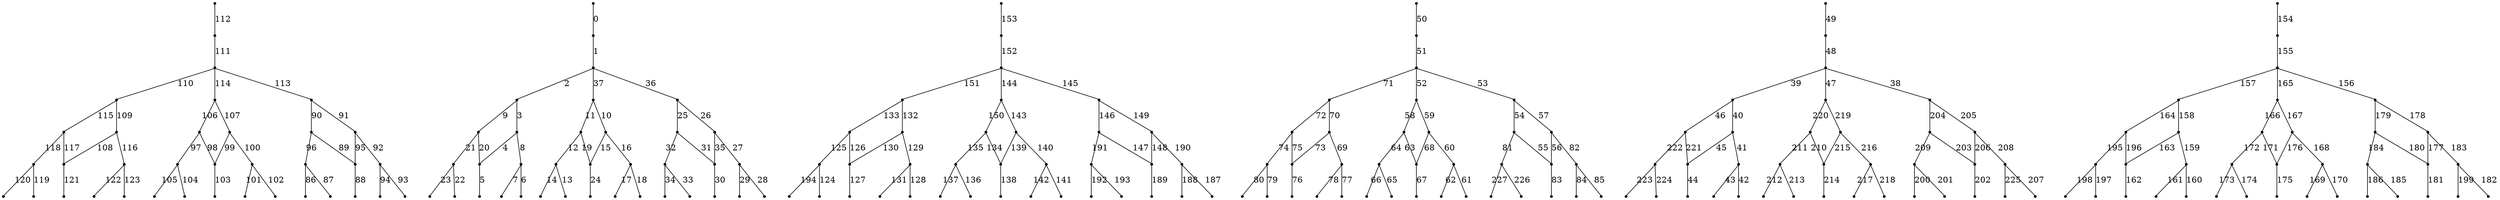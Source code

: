 digraph {
  graph [splines=false];
   0 [shape=point,label=""] ;
   1 [shape=point,label=""] ;
   2 [shape=point,label=""] ;
   3 [shape=point,label=""] ;
   4 [shape=point,label=""] ;
   5 [shape=point,label=""] ;
   6 [shape=point,label=""] ;
   7 [shape=point,label=""] ;
   8 [shape=point,label=""] ;
   9 [shape=point,label=""] ;
   10 [shape=point,label=""] ;
   11 [shape=point,label=""] ;
   12 [shape=point,label=""] ;
   13 [shape=point,label=""] ;
   14 [shape=point,label=""] ;
   15 [shape=point,label=""] ;
   16 [shape=point,label=""] ;
   17 [shape=point,label=""] ;
   18 [shape=point,label=""] ;
   19 [shape=point,label=""] ;
   20 [shape=point,label=""] ;
   21 [shape=point,label=""] ;
   22 [shape=point,label=""] ;
   23 [shape=point,label=""] ;
   24 [shape=point,label=""] ;
   25 [shape=point,label=""] ;
   26 [shape=point,label=""] ;
   27 [shape=point,label=""] ;
   28 [shape=point,label=""] ;
   29 [shape=point,label=""] ;
   30 [shape=point,label=""] ;
   31 [shape=point,label=""] ;
   32 [shape=point,label=""] ;
   33 [shape=point,label=""] ;
   34 [shape=point,label=""] ;
   35 [shape=point,label=""] ;
   36 [shape=point,label=""] ;
   37 [shape=point,label=""] ;
   38 [shape=point,label=""] ;
   39 [shape=point,label=""] ;
   40 [shape=point,label=""] ;
   41 [shape=point,label=""] ;
   42 [shape=point,label=""] ;
   43 [shape=point,label=""] ;
   44 [shape=point,label=""] ;
   45 [shape=point,label=""] ;
   46 [shape=point,label=""] ;
   47 [shape=point,label=""] ;
   48 [shape=point,label=""] ;
   49 [shape=point,label=""] ;
   50 [shape=point,label=""] ;
   51 [shape=point,label=""] ;
   52 [shape=point,label=""] ;
   53 [shape=point,label=""] ;
   54 [shape=point,label=""] ;
   55 [shape=point,label=""] ;
   56 [shape=point,label=""] ;
   57 [shape=point,label=""] ;
   58 [shape=point,label=""] ;
   59 [shape=point,label=""] ;
   60 [shape=point,label=""] ;
   61 [shape=point,label=""] ;
   62 [shape=point,label=""] ;
   63 [shape=point,label=""] ;
   64 [shape=point,label=""] ;
   65 [shape=point,label=""] ;
   66 [shape=point,label=""] ;
   67 [shape=point,label=""] ;
   68 [shape=point,label=""] ;
   69 [shape=point,label=""] ;
   70 [shape=point,label=""] ;
   71 [shape=point,label=""] ;
   72 [shape=point,label=""] ;
   73 [shape=point,label=""] ;
   74 [shape=point,label=""] ;
   75 [shape=point,label=""] ;
   76 [shape=point,label=""] ;
   77 [shape=point,label=""] ;
   78 [shape=point,label=""] ;
   79 [shape=point,label=""] ;
   80 [shape=point,label=""] ;
   81 [shape=point,label=""] ;
   82 [shape=point,label=""] ;
   83 [shape=point,label=""] ;
   84 [shape=point,label=""] ;
   85 [shape=point,label=""] ;
   86 [shape=point,label=""] ;
   87 [shape=point,label=""] ;
   88 [shape=point,label=""] ;
   89 [shape=point,label=""] ;
   90 [shape=point,label=""] ;
   91 [shape=point,label=""] ;
   92 [shape=point,label=""] ;
   93 [shape=point,label=""] ;
   94 [shape=point,label=""] ;
   95 [shape=point,label=""] ;
   96 [shape=point,label=""] ;
   97 [shape=point,label=""] ;
   98 [shape=point,label=""] ;
   99 [shape=point,label=""] ;
   100 [shape=point,label=""] ;
   101 [shape=point,label=""] ;
   102 [shape=point,label=""] ;
   103 [shape=point,label=""] ;
   104 [shape=point,label=""] ;
   105 [shape=point,label=""] ;
   106 [shape=point,label=""] ;
   107 [shape=point,label=""] ;
   108 [shape=point,label=""] ;
   109 [shape=point,label=""] ;
   110 [shape=point,label=""] ;
   111 [shape=point,label=""] ;
   112 [shape=point,label=""] ;
   113 [shape=point,label=""] ;
   114 [shape=point,label=""] ;
   115 [shape=point,label=""] ;
   116 [shape=point,label=""] ;
   117 [shape=point,label=""] ;
   118 [shape=point,label=""] ;
   119 [shape=point,label=""] ;
   120 [shape=point,label=""] ;
   121 [shape=point,label=""] ;
   122 [shape=point,label=""] ;
   123 [shape=point,label=""] ;
   124 [shape=point,label=""] ;
   125 [shape=point,label=""] ;
   126 [shape=point,label=""] ;
   127 [shape=point,label=""] ;
   128 [shape=point,label=""] ;
   129 [shape=point,label=""] ;
   130 [shape=point,label=""] ;
   131 [shape=point,label=""] ;
   132 [shape=point,label=""] ;
   133 [shape=point,label=""] ;
   134 [shape=point,label=""] ;
   135 [shape=point,label=""] ;
   136 [shape=point,label=""] ;
   137 [shape=point,label=""] ;
   138 [shape=point,label=""] ;
   139 [shape=point,label=""] ;
   140 [shape=point,label=""] ;
   141 [shape=point,label=""] ;
   142 [shape=point,label=""] ;
   143 [shape=point,label=""] ;
   144 [shape=point,label=""] ;
   145 [shape=point,label=""] ;
   146 [shape=point,label=""] ;
   147 [shape=point,label=""] ;
   148 [shape=point,label=""] ;
   149 [shape=point,label=""] ;
   150 [shape=point,label=""] ;
   151 [shape=point,label=""] ;
   152 [shape=point,label=""] ;
   153 [shape=point,label=""] ;
   154 [shape=point,label=""] ;
   155 [shape=point,label=""] ;
   156 [shape=point,label=""] ;
   157 [shape=point,label=""] ;
   158 [shape=point,label=""] ;
   159 [shape=point,label=""] ;
   160 [shape=point,label=""] ;
   161 [shape=point,label=""] ;
   162 [shape=point,label=""] ;
   163 [shape=point,label=""] ;
   164 [shape=point,label=""] ;
   165 [shape=point,label=""] ;
   166 [shape=point,label=""] ;
   167 [shape=point,label=""] ;
   168 [shape=point,label=""] ;
   169 [shape=point,label=""] ;
   170 [shape=point,label=""] ;
   171 [shape=point,label=""] ;
   172 [shape=point,label=""] ;
   173 [shape=point,label=""] ;
   174 [shape=point,label=""] ;
   175 [shape=point,label=""] ;
   176 [shape=point,label=""] ;
   177 [shape=point,label=""] ;
   178 [shape=point,label=""] ;
   179 [shape=point,label=""] ;
   180 [shape=point,label=""] ;
   181 [shape=point,label=""] ;
   182 [shape=point,label=""] ;
   183 [shape=point,label=""] ;
   184 [shape=point,label=""] ;
   185 [shape=point,label=""] ;
   186 [shape=point,label=""] ;
   187 [shape=point,label=""] ;
   188 [shape=point,label=""] ;
   189 [shape=point,label=""] ;
   190 [shape=point,label=""] ;
   191 [shape=point,label=""] ;
   192 [shape=point,label=""] ;
   193 [shape=point,label=""] ;
   194 [shape=point,label=""] ;
   195 [shape=point,label=""] ;
   196 [shape=point,label=""] ;
   197 [shape=point,label=""] ;
   198 [shape=point,label=""] ;
   199 [shape=point,label=""] ;
   200 [shape=point,label=""] ;
   201 [shape=point,label=""] ;
   202 [shape=point,label=""] ;
   203 [shape=point,label=""] ;
   204 [shape=point,label=""] ;
   205 [shape=point,label=""] ;
   206 [shape=point,label=""] ;
   207 [shape=point,label=""] ;
   208 [shape=point,label=""] ;
   209 [shape=point,label=""] ;
   210 [shape=point,label=""] ;
   211 [shape=point,label=""] ;
   212 [shape=point,label=""] ;
   213 [shape=point,label=""] ;
   214 [shape=point,label=""] ;
   215 [shape=point,label=""] ;
   2  ->  3 [arrowhead=none,label="0"] ;
   3  ->  13 [arrowhead=none,label="1"] ;
   13  ->  21 [arrowhead=none,label="2"] ;
   21  ->  64 [arrowhead=none,label="3"] ;
   64  ->  41 [arrowhead=none,label="4"] ;
   41  ->  67 [arrowhead=none,label="5"] ;
   61  ->  63 [arrowhead=none,label="6"] ;
   61  ->  62 [arrowhead=none,label="7"] ;
   64  ->  61 [arrowhead=none,label="8"] ;
   21  ->  39 [arrowhead=none,label="9"] ;
   22  ->  99 [arrowhead=none,label="10"] ;
   22  ->  97 [arrowhead=none,label="11"] ;
   97  ->  121 [arrowhead=none,label="12"] ;
   121  ->  169 [arrowhead=none,label="13"] ;
   121  ->  157 [arrowhead=none,label="14"] ;
   99  ->  123 [arrowhead=none,label="15"] ;
   99  ->  125 [arrowhead=none,label="16"] ;
   125  ->  159 [arrowhead=none,label="17"] ;
   125  ->  171 [arrowhead=none,label="18"] ;
   97  ->  123 [arrowhead=none,label="19"] ;
   39  ->  41 [arrowhead=none,label="20"] ;
   39  ->  40 [arrowhead=none,label="21"] ;
   40  ->  66 [arrowhead=none,label="22"] ;
   40  ->  65 [arrowhead=none,label="23"] ;
   123  ->  181 [arrowhead=none,label="24"] ;
   23  ->  109 [arrowhead=none,label="25"] ;
   23  ->  111 [arrowhead=none,label="26"] ;
   111  ->  141 [arrowhead=none,label="27"] ;
   141  ->  201 [arrowhead=none,label="28"] ;
   141  ->  189 [arrowhead=none,label="29"] ;
   143  ->  211 [arrowhead=none,label="30"] ;
   109  ->  143 [arrowhead=none,label="31"] ;
   109  ->  139 [arrowhead=none,label="32"] ;
   139  ->  199 [arrowhead=none,label="33"] ;
   139  ->  187 [arrowhead=none,label="34"] ;
   111  ->  143 [arrowhead=none,label="35"] ;
   13  ->  23 [arrowhead=none,label="36"] ;
   13  ->  22 [arrowhead=none,label="37"] ;
   16  ->  32 [arrowhead=none,label="38"] ;
   16  ->  30 [arrowhead=none,label="39"] ;
   30  ->  85 [arrowhead=none,label="40"] ;
   85  ->  82 [arrowhead=none,label="41"] ;
   82  ->  84 [arrowhead=none,label="42"] ;
   82  ->  83 [arrowhead=none,label="43"] ;
   50  ->  88 [arrowhead=none,label="44"] ;
   85  ->  50 [arrowhead=none,label="45"] ;
   30  ->  48 [arrowhead=none,label="46"] ;
   16  ->  31 [arrowhead=none,label="47"] ;
   9  ->  16 [arrowhead=none,label="48"] ;
   8  ->  9 [arrowhead=none,label="49"] ;
   6  ->  7 [arrowhead=none,label="50"] ;
   7  ->  15 [arrowhead=none,label="51"] ;
   15  ->  28 [arrowhead=none,label="52"] ;
   15  ->  29 [arrowhead=none,label="53"] ;
   29  ->  113 [arrowhead=none,label="54"] ;
   113  ->  153 [arrowhead=none,label="55"] ;
   117  ->  153 [arrowhead=none,label="56"] ;
   29  ->  117 [arrowhead=none,label="57"] ;
   28  ->  101 [arrowhead=none,label="58"] ;
   28  ->  105 [arrowhead=none,label="59"] ;
   105  ->  135 [arrowhead=none,label="60"] ;
   135  ->  165 [arrowhead=none,label="61"] ;
   135  ->  177 [arrowhead=none,label="62"] ;
   101  ->  131 [arrowhead=none,label="63"] ;
   101  ->  127 [arrowhead=none,label="64"] ;
   127  ->  161 [arrowhead=none,label="65"] ;
   127  ->  173 [arrowhead=none,label="66"] ;
   131  ->  183 [arrowhead=none,label="67"] ;
   105  ->  131 [arrowhead=none,label="68"] ;
   76  ->  79 [arrowhead=none,label="69"] ;
   27  ->  76 [arrowhead=none,label="70"] ;
   15  ->  27 [arrowhead=none,label="71"] ;
   27  ->  45 [arrowhead=none,label="72"] ;
   76  ->  46 [arrowhead=none,label="73"] ;
   45  ->  47 [arrowhead=none,label="74"] ;
   45  ->  46 [arrowhead=none,label="75"] ;
   46  ->  75 [arrowhead=none,label="76"] ;
   79  ->  80 [arrowhead=none,label="77"] ;
   79  ->  81 [arrowhead=none,label="78"] ;
   47  ->  78 [arrowhead=none,label="79"] ;
   47  ->  77 [arrowhead=none,label="80"] ;
   113  ->  145 [arrowhead=none,label="81"] ;
   117  ->  149 [arrowhead=none,label="82"] ;
   153  ->  213 [arrowhead=none,label="83"] ;
   149  ->  207 [arrowhead=none,label="84"] ;
   149  ->  195 [arrowhead=none,label="85"] ;
   138  ->  186 [arrowhead=none,label="86"] ;
   138  ->  198 [arrowhead=none,label="87"] ;
   142  ->  210 [arrowhead=none,label="88"] ;
   108  ->  142 [arrowhead=none,label="89"] ;
   20  ->  108 [arrowhead=none,label="90"] ;
   20  ->  110 [arrowhead=none,label="91"] ;
   110  ->  140 [arrowhead=none,label="92"] ;
   140  ->  200 [arrowhead=none,label="93"] ;
   140  ->  188 [arrowhead=none,label="94"] ;
   110  ->  142 [arrowhead=none,label="95"] ;
   108  ->  138 [arrowhead=none,label="96"] ;
   96  ->  120 [arrowhead=none,label="97"] ;
   96  ->  122 [arrowhead=none,label="98"] ;
   98  ->  122 [arrowhead=none,label="99"] ;
   98  ->  124 [arrowhead=none,label="100"] ;
   124  ->  158 [arrowhead=none,label="101"] ;
   124  ->  170 [arrowhead=none,label="102"] ;
   122  ->  180 [arrowhead=none,label="103"] ;
   120  ->  168 [arrowhead=none,label="104"] ;
   120  ->  156 [arrowhead=none,label="105"] ;
   19  ->  96 [arrowhead=none,label="106"] ;
   19  ->  98 [arrowhead=none,label="107"] ;
   57  ->  38 [arrowhead=none,label="108"] ;
   18  ->  57 [arrowhead=none,label="109"] ;
   12  ->  18 [arrowhead=none,label="110"] ;
   1  ->  12 [arrowhead=none,label="111"] ;
   0  ->  1 [arrowhead=none,label="112"] ;
   12  ->  20 [arrowhead=none,label="113"] ;
   12  ->  19 [arrowhead=none,label="114"] ;
   18  ->  36 [arrowhead=none,label="115"] ;
   57  ->  54 [arrowhead=none,label="116"] ;
   36  ->  38 [arrowhead=none,label="117"] ;
   36  ->  37 [arrowhead=none,label="118"] ;
   37  ->  59 [arrowhead=none,label="119"] ;
   37  ->  58 [arrowhead=none,label="120"] ;
   38  ->  60 [arrowhead=none,label="121"] ;
   54  ->  55 [arrowhead=none,label="122"] ;
   54  ->  56 [arrowhead=none,label="123"] ;
   44  ->  71 [arrowhead=none,label="124"] ;
   42  ->  44 [arrowhead=none,label="125"] ;
   42  ->  43 [arrowhead=none,label="126"] ;
   43  ->  68 [arrowhead=none,label="127"] ;
   72  ->  73 [arrowhead=none,label="128"] ;
   69  ->  72 [arrowhead=none,label="129"] ;
   69  ->  43 [arrowhead=none,label="130"] ;
   72  ->  74 [arrowhead=none,label="131"] ;
   24  ->  69 [arrowhead=none,label="132"] ;
   24  ->  42 [arrowhead=none,label="133"] ;
   100  ->  130 [arrowhead=none,label="134"] ;
   100  ->  126 [arrowhead=none,label="135"] ;
   126  ->  160 [arrowhead=none,label="136"] ;
   126  ->  172 [arrowhead=none,label="137"] ;
   130  ->  182 [arrowhead=none,label="138"] ;
   104  ->  130 [arrowhead=none,label="139"] ;
   104  ->  134 [arrowhead=none,label="140"] ;
   134  ->  164 [arrowhead=none,label="141"] ;
   134  ->  176 [arrowhead=none,label="142"] ;
   25  ->  104 [arrowhead=none,label="143"] ;
   14  ->  25 [arrowhead=none,label="144"] ;
   14  ->  26 [arrowhead=none,label="145"] ;
   26  ->  112 [arrowhead=none,label="146"] ;
   112  ->  152 [arrowhead=none,label="147"] ;
   116  ->  152 [arrowhead=none,label="148"] ;
   26  ->  116 [arrowhead=none,label="149"] ;
   25  ->  100 [arrowhead=none,label="150"] ;
   14  ->  24 [arrowhead=none,label="151"] ;
   5  ->  14 [arrowhead=none,label="152"] ;
   4  ->  5 [arrowhead=none,label="153"] ;
   10  ->  11 [arrowhead=none,label="154"] ;
   11  ->  17 [arrowhead=none,label="155"] ;
   17  ->  35 [arrowhead=none,label="156"] ;
   17  ->  33 [arrowhead=none,label="157"] ;
   33  ->  92 [arrowhead=none,label="158"] ;
   92  ->  89 [arrowhead=none,label="159"] ;
   89  ->  91 [arrowhead=none,label="160"] ;
   89  ->  90 [arrowhead=none,label="161"] ;
   53  ->  95 [arrowhead=none,label="162"] ;
   92  ->  53 [arrowhead=none,label="163"] ;
   33  ->  51 [arrowhead=none,label="164"] ;
   17  ->  34 [arrowhead=none,label="165"] ;
   34  ->  103 [arrowhead=none,label="166"] ;
   34  ->  107 [arrowhead=none,label="167"] ;
   107  ->  137 [arrowhead=none,label="168"] ;
   137  ->  167 [arrowhead=none,label="169"] ;
   137  ->  179 [arrowhead=none,label="170"] ;
   103  ->  133 [arrowhead=none,label="171"] ;
   103  ->  129 [arrowhead=none,label="172"] ;
   129  ->  163 [arrowhead=none,label="173"] ;
   129  ->  175 [arrowhead=none,label="174"] ;
   133  ->  185 [arrowhead=none,label="175"] ;
   107  ->  133 [arrowhead=none,label="176"] ;
   119  ->  155 [arrowhead=none,label="177"] ;
   35  ->  119 [arrowhead=none,label="178"] ;
   35  ->  115 [arrowhead=none,label="179"] ;
   115  ->  155 [arrowhead=none,label="180"] ;
   155  ->  215 [arrowhead=none,label="181"] ;
   151  ->  209 [arrowhead=none,label="182"] ;
   119  ->  151 [arrowhead=none,label="183"] ;
   115  ->  147 [arrowhead=none,label="184"] ;
   147  ->  205 [arrowhead=none,label="185"] ;
   147  ->  193 [arrowhead=none,label="186"] ;
   148  ->  194 [arrowhead=none,label="187"] ;
   148  ->  206 [arrowhead=none,label="188"] ;
   152  ->  212 [arrowhead=none,label="189"] ;
   116  ->  148 [arrowhead=none,label="190"] ;
   112  ->  144 [arrowhead=none,label="191"] ;
   144  ->  202 [arrowhead=none,label="192"] ;
   144  ->  190 [arrowhead=none,label="193"] ;
   44  ->  70 [arrowhead=none,label="194"] ;
   51  ->  52 [arrowhead=none,label="195"] ;
   51  ->  53 [arrowhead=none,label="196"] ;
   52  ->  94 [arrowhead=none,label="197"] ;
   52  ->  93 [arrowhead=none,label="198"] ;
   151  ->  197 [arrowhead=none,label="199"] ;
   146  ->  192 [arrowhead=none,label="200"] ;
   146  ->  204 [arrowhead=none,label="201"] ;
   154  ->  214 [arrowhead=none,label="202"] ;
   114  ->  154 [arrowhead=none,label="203"] ;
   32  ->  114 [arrowhead=none,label="204"] ;
   32  ->  118 [arrowhead=none,label="205"] ;
   118  ->  154 [arrowhead=none,label="206"] ;
   150  ->  208 [arrowhead=none,label="207"] ;
   118  ->  150 [arrowhead=none,label="208"] ;
   114  ->  146 [arrowhead=none,label="209"] ;
   102  ->  132 [arrowhead=none,label="210"] ;
   102  ->  128 [arrowhead=none,label="211"] ;
   128  ->  162 [arrowhead=none,label="212"] ;
   128  ->  174 [arrowhead=none,label="213"] ;
   132  ->  184 [arrowhead=none,label="214"] ;
   106  ->  132 [arrowhead=none,label="215"] ;
   106  ->  136 [arrowhead=none,label="216"] ;
   136  ->  166 [arrowhead=none,label="217"] ;
   136  ->  178 [arrowhead=none,label="218"] ;
   31  ->  106 [arrowhead=none,label="219"] ;
   31  ->  102 [arrowhead=none,label="220"] ;
   48  ->  50 [arrowhead=none,label="221"] ;
   48  ->  49 [arrowhead=none,label="222"] ;
   49  ->  86 [arrowhead=none,label="223"] ;
   49  ->  87 [arrowhead=none,label="224"] ;
   150  ->  196 [arrowhead=none,label="225"] ;
   145  ->  191 [arrowhead=none,label="226"] ;
   145  ->  203 [arrowhead=none,label="227"] ;
}
